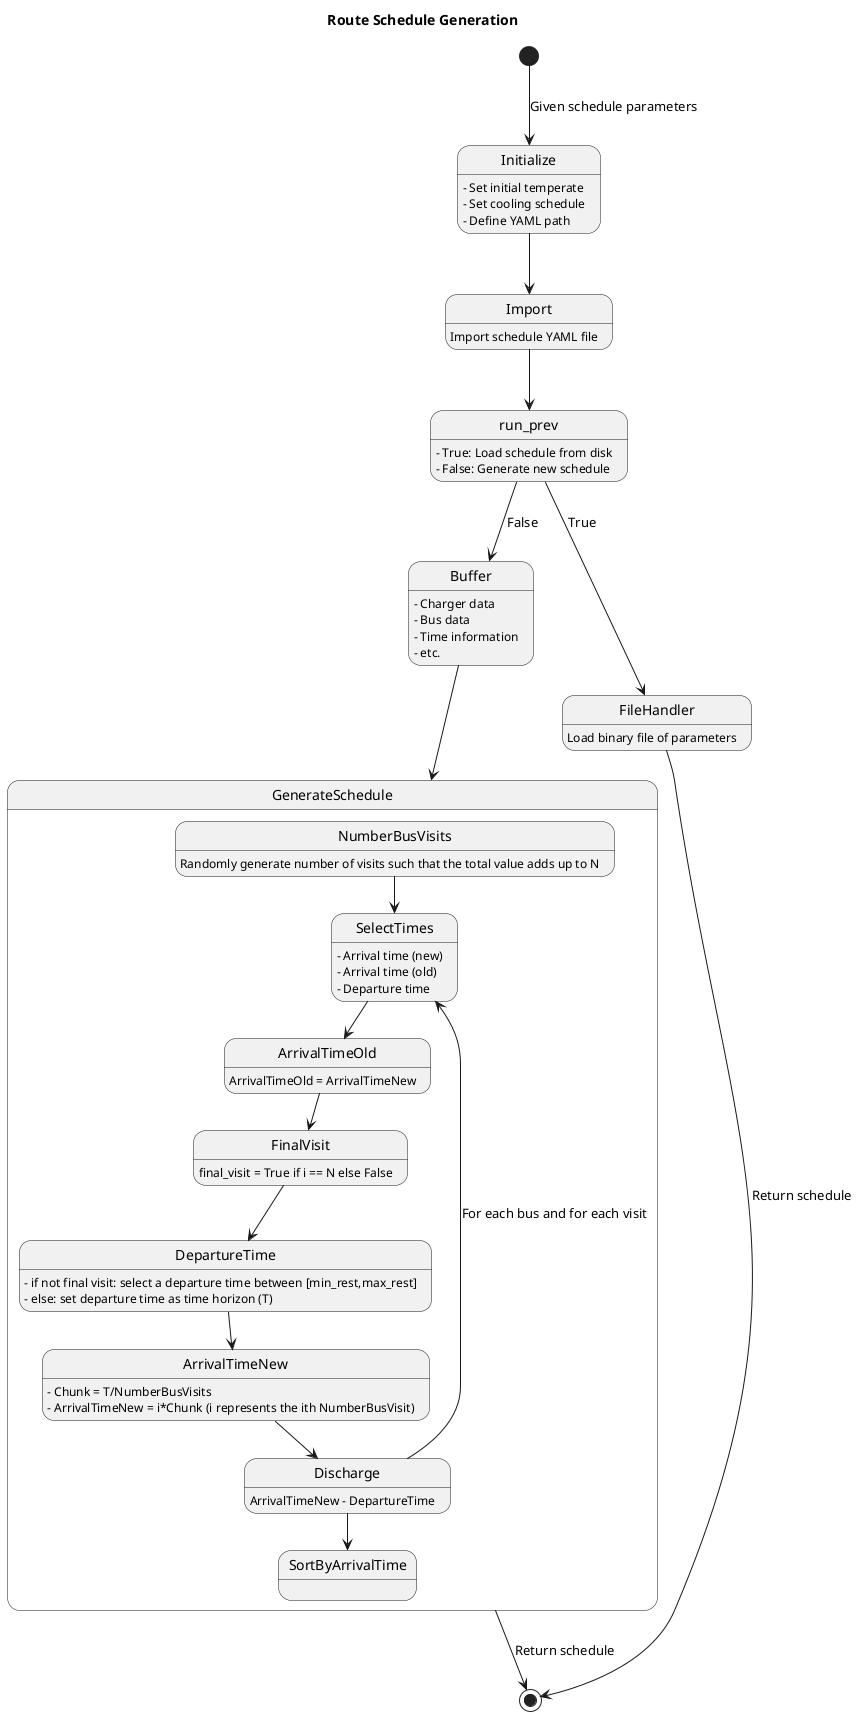 @startuml

title Route Schedule Generation

' Initialize
[*] --> Initialize : Given schedule parameters
Initialize : - Set initial temperate
Initialize : - Set cooling schedule
Initialize : - Define YAML path

' Import
Initialize --> Import
Import : Import schedule YAML file

' Load or generate schedule
Import --> run_prev
run_prev : - True: Load schedule from disk
run_prev : - False: Generate new schedule

'================================================================================
' True

' Buffer
run_prev --> Buffer : False
Buffer : - Charger data
Buffer : - Bus data
Buffer : - Time information
Buffer : - etc.

' Generate schedule
Buffer --> GenerateSchedule
state GenerateSchedule {
	' Number of visits
	NumberBusVisits : Randomly generate number of visits such that the total value adds up to N

	' Select times
	NumberBusVisits --> SelectTimes
	SelectTimes : - Arrival time (new)
	SelectTimes : - Arrival time (old)
	SelectTimes : - Departure time

	' Arrival time old
	SelectTimes --> ArrivalTimeOld
	ArrivalTimeOld : ArrivalTimeOld = ArrivalTimeNew

	' Final visit
	ArrivalTimeOld --> FinalVisit
	FinalVisit: final_visit = True if i == N else False
	
	' Departure time
	FinalVisit --> DepartureTime
	DepartureTime : - if not final visit: select a departure time between [min_rest,max_rest]
	DepartureTime : - else: set departure time as time horizon (T)
	
	' Arrival time new
	DepartureTime --> ArrivalTimeNew
	ArrivalTimeNew : - Chunk = T/NumberBusVisits
	ArrivalTimeNew : - ArrivalTimeNew = i*Chunk (i represents the ith NumberBusVisit)

	' Discharge
	ArrivalTimeNew --> Discharge
	Discharge : ArrivalTimeNew - DepartureTime
	
	' Loop back around
	Discharge --> SelectTimes : For each bus and for each visit

	' Sort
	Discharge --> SortByArrivalTime
}

' End
GenerateSchedule --> [*] : Return schedule

'================================================================================
' False

' Get file handlesr
run_prev --> FileHandler : True
FileHandler : Load binary file of parameters

' End
FileHandler --> [*] : Return schedule

@enduml
